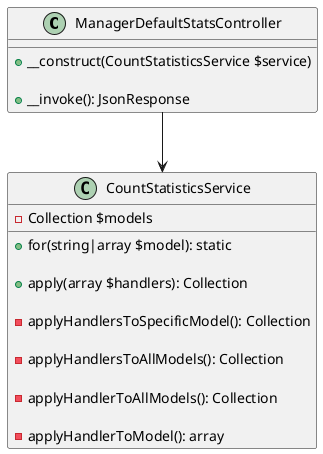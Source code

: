 @startuml

class ManagerDefaultStatsController {
    + __construct(CountStatisticsService $service)

    + __invoke(): JsonResponse
}

class CountStatisticsService $service {
    - Collection $models

    + for(string|array $model): static

    + apply(array $handlers): Collection

    - applyHandlersToSpecificModel(): Collection

    - applyHandlersToAllModels(): Collection

    - applyHandlerToAllModels(): Collection

    - applyHandlerToModel(): array
}

ManagerDefaultStatsController --> CountStatisticsService
@enduml